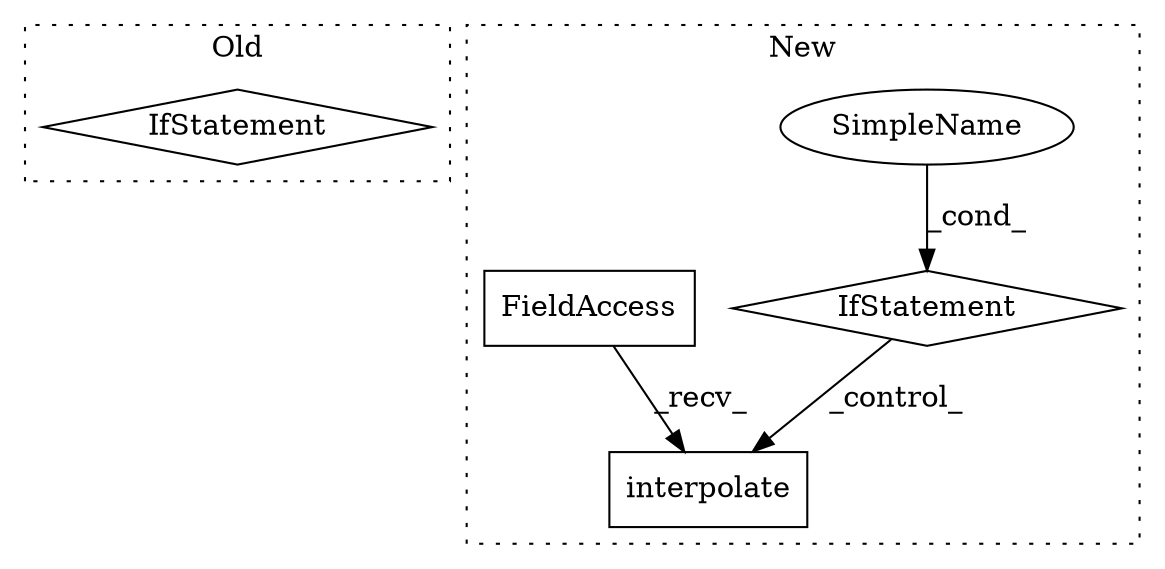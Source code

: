 digraph G {
subgraph cluster0 {
1 [label="IfStatement" a="25" s="11412,11474" l="4,2" shape="diamond"];
label = "Old";
style="dotted";
}
subgraph cluster1 {
2 [label="interpolate" a="32" s="8321,8359" l="12,1" shape="box"];
3 [label="IfStatement" a="25" s="8020,8062" l="4,2" shape="diamond"];
4 [label="SimpleName" a="42" s="" l="" shape="ellipse"];
5 [label="FieldAccess" a="22" s="8310" l="10" shape="box"];
label = "New";
style="dotted";
}
3 -> 2 [label="_control_"];
4 -> 3 [label="_cond_"];
5 -> 2 [label="_recv_"];
}